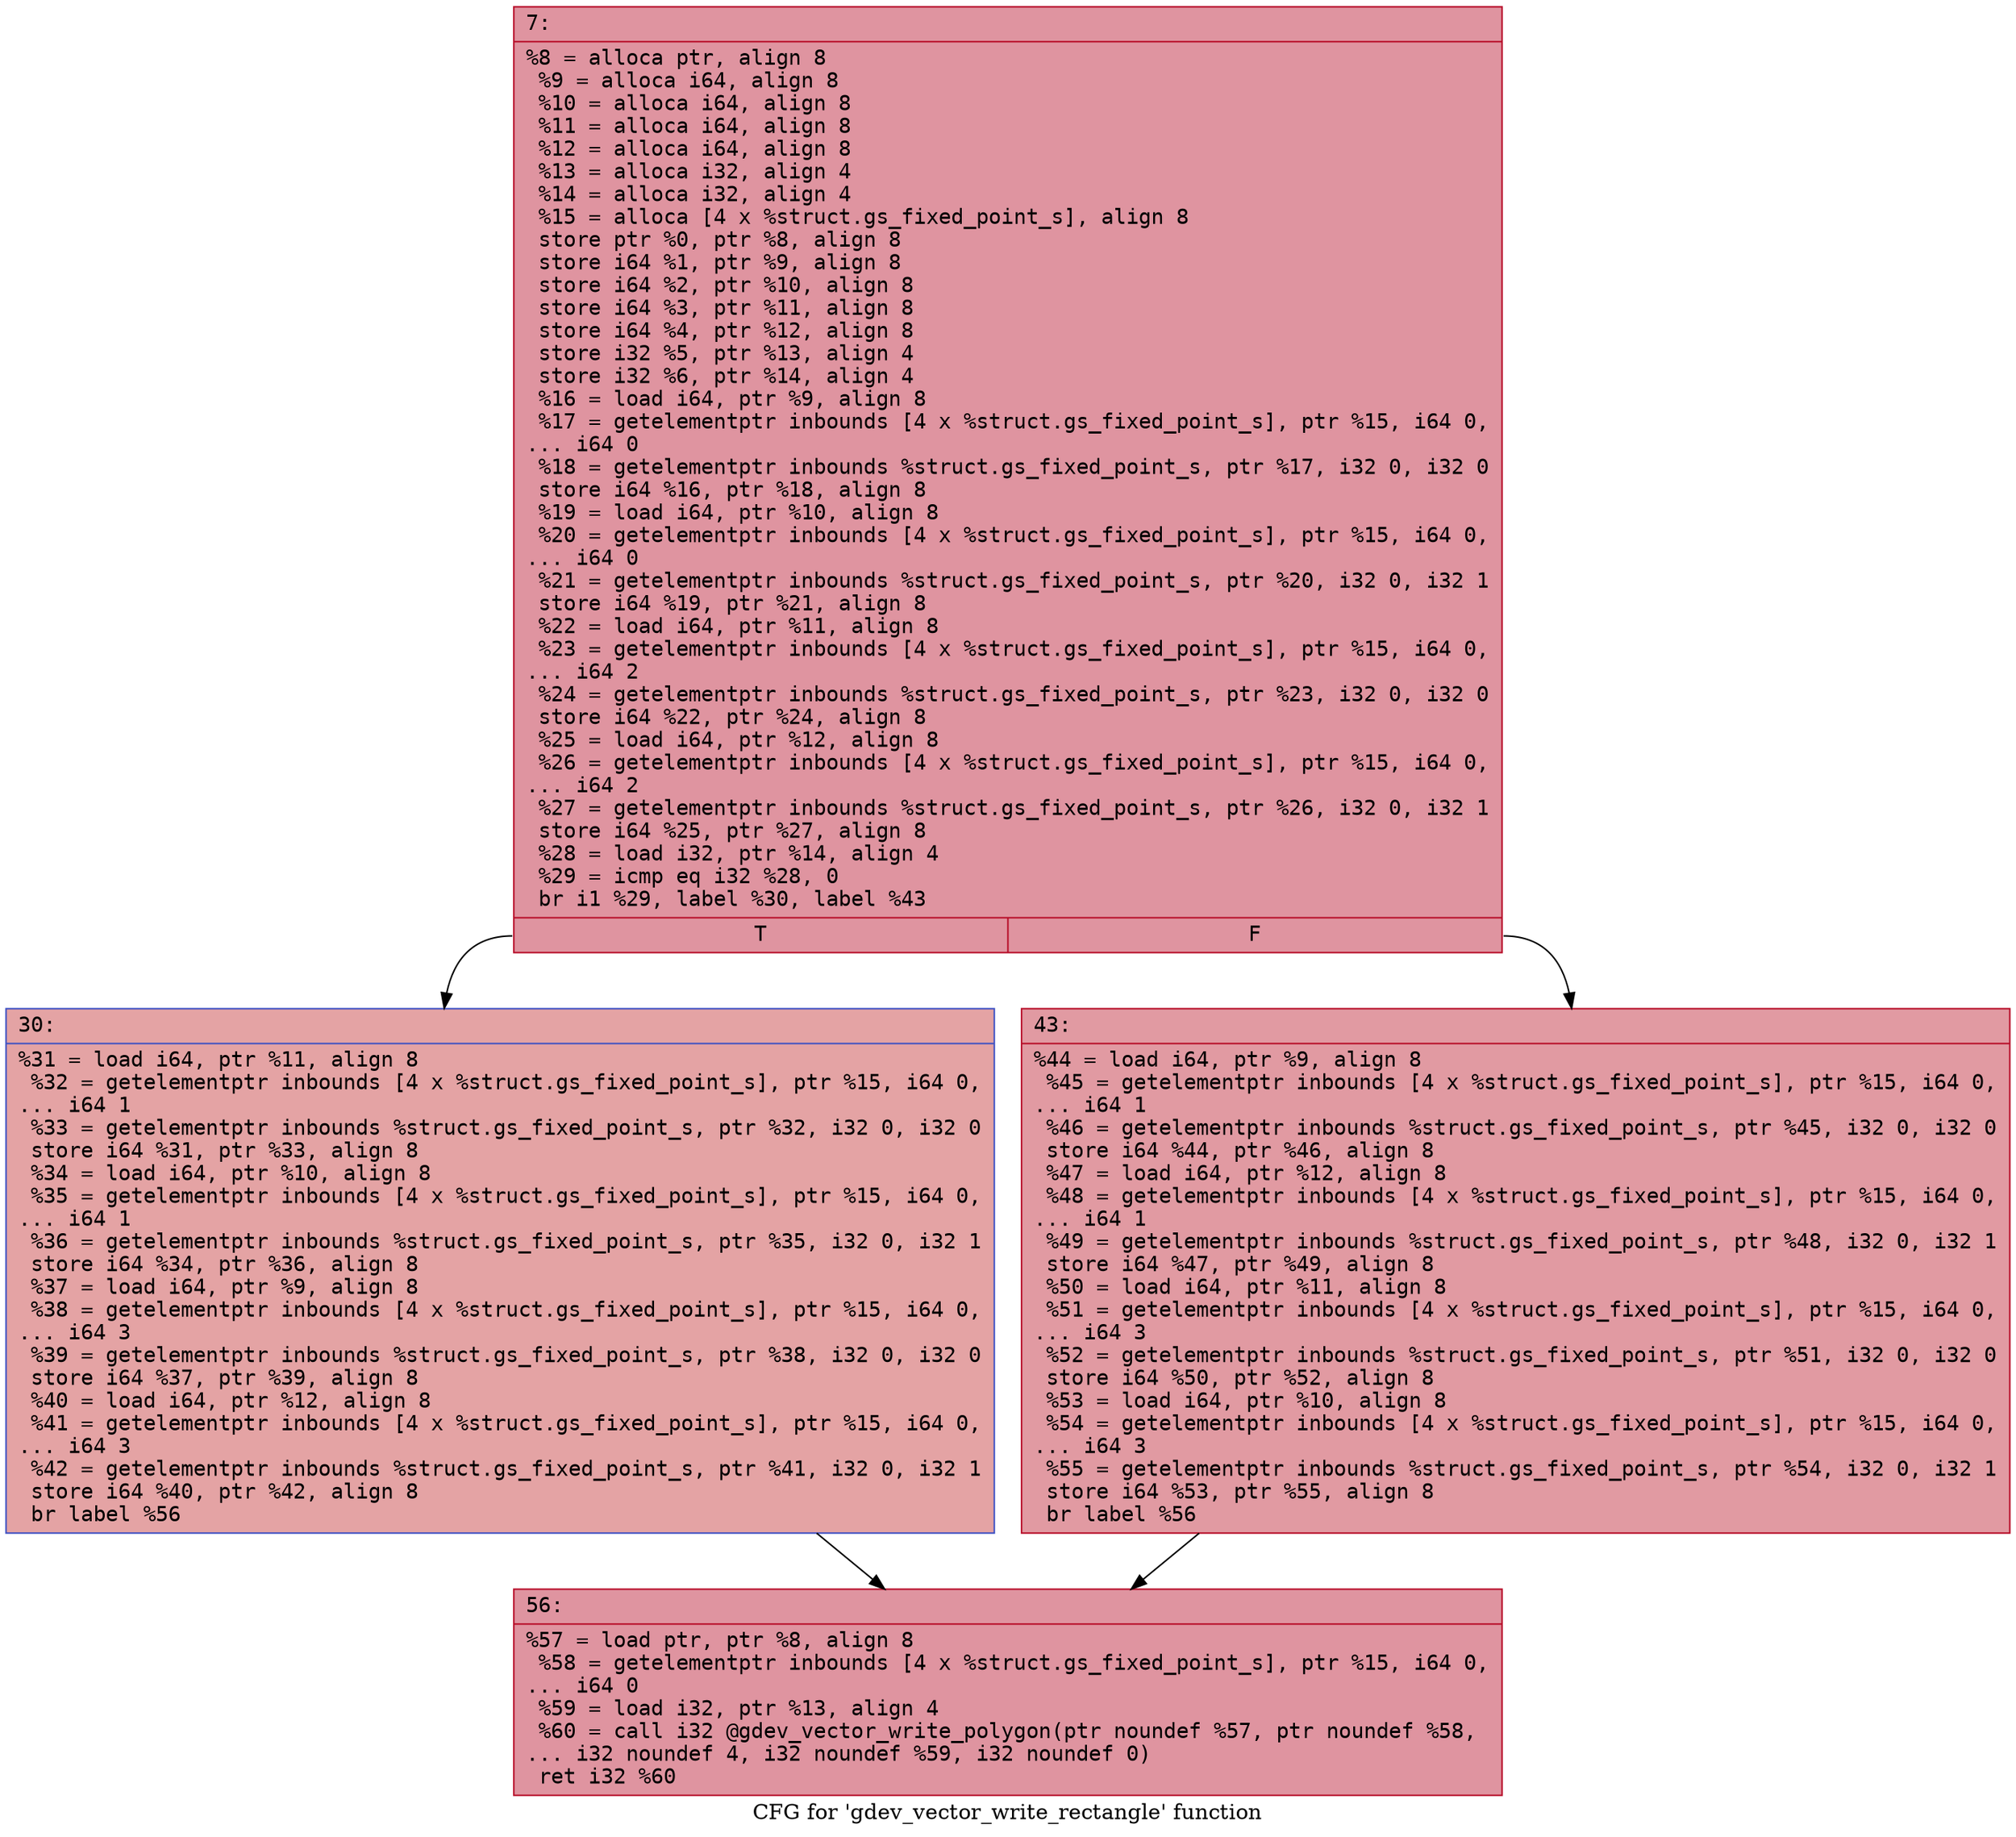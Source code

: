 digraph "CFG for 'gdev_vector_write_rectangle' function" {
	label="CFG for 'gdev_vector_write_rectangle' function";

	Node0x6000009d2f80 [shape=record,color="#b70d28ff", style=filled, fillcolor="#b70d2870" fontname="Courier",label="{7:\l|  %8 = alloca ptr, align 8\l  %9 = alloca i64, align 8\l  %10 = alloca i64, align 8\l  %11 = alloca i64, align 8\l  %12 = alloca i64, align 8\l  %13 = alloca i32, align 4\l  %14 = alloca i32, align 4\l  %15 = alloca [4 x %struct.gs_fixed_point_s], align 8\l  store ptr %0, ptr %8, align 8\l  store i64 %1, ptr %9, align 8\l  store i64 %2, ptr %10, align 8\l  store i64 %3, ptr %11, align 8\l  store i64 %4, ptr %12, align 8\l  store i32 %5, ptr %13, align 4\l  store i32 %6, ptr %14, align 4\l  %16 = load i64, ptr %9, align 8\l  %17 = getelementptr inbounds [4 x %struct.gs_fixed_point_s], ptr %15, i64 0,\l... i64 0\l  %18 = getelementptr inbounds %struct.gs_fixed_point_s, ptr %17, i32 0, i32 0\l  store i64 %16, ptr %18, align 8\l  %19 = load i64, ptr %10, align 8\l  %20 = getelementptr inbounds [4 x %struct.gs_fixed_point_s], ptr %15, i64 0,\l... i64 0\l  %21 = getelementptr inbounds %struct.gs_fixed_point_s, ptr %20, i32 0, i32 1\l  store i64 %19, ptr %21, align 8\l  %22 = load i64, ptr %11, align 8\l  %23 = getelementptr inbounds [4 x %struct.gs_fixed_point_s], ptr %15, i64 0,\l... i64 2\l  %24 = getelementptr inbounds %struct.gs_fixed_point_s, ptr %23, i32 0, i32 0\l  store i64 %22, ptr %24, align 8\l  %25 = load i64, ptr %12, align 8\l  %26 = getelementptr inbounds [4 x %struct.gs_fixed_point_s], ptr %15, i64 0,\l... i64 2\l  %27 = getelementptr inbounds %struct.gs_fixed_point_s, ptr %26, i32 0, i32 1\l  store i64 %25, ptr %27, align 8\l  %28 = load i32, ptr %14, align 4\l  %29 = icmp eq i32 %28, 0\l  br i1 %29, label %30, label %43\l|{<s0>T|<s1>F}}"];
	Node0x6000009d2f80:s0 -> Node0x6000009d2fd0[tooltip="7 -> 30\nProbability 37.50%" ];
	Node0x6000009d2f80:s1 -> Node0x6000009d3020[tooltip="7 -> 43\nProbability 62.50%" ];
	Node0x6000009d2fd0 [shape=record,color="#3d50c3ff", style=filled, fillcolor="#c32e3170" fontname="Courier",label="{30:\l|  %31 = load i64, ptr %11, align 8\l  %32 = getelementptr inbounds [4 x %struct.gs_fixed_point_s], ptr %15, i64 0,\l... i64 1\l  %33 = getelementptr inbounds %struct.gs_fixed_point_s, ptr %32, i32 0, i32 0\l  store i64 %31, ptr %33, align 8\l  %34 = load i64, ptr %10, align 8\l  %35 = getelementptr inbounds [4 x %struct.gs_fixed_point_s], ptr %15, i64 0,\l... i64 1\l  %36 = getelementptr inbounds %struct.gs_fixed_point_s, ptr %35, i32 0, i32 1\l  store i64 %34, ptr %36, align 8\l  %37 = load i64, ptr %9, align 8\l  %38 = getelementptr inbounds [4 x %struct.gs_fixed_point_s], ptr %15, i64 0,\l... i64 3\l  %39 = getelementptr inbounds %struct.gs_fixed_point_s, ptr %38, i32 0, i32 0\l  store i64 %37, ptr %39, align 8\l  %40 = load i64, ptr %12, align 8\l  %41 = getelementptr inbounds [4 x %struct.gs_fixed_point_s], ptr %15, i64 0,\l... i64 3\l  %42 = getelementptr inbounds %struct.gs_fixed_point_s, ptr %41, i32 0, i32 1\l  store i64 %40, ptr %42, align 8\l  br label %56\l}"];
	Node0x6000009d2fd0 -> Node0x6000009d3070[tooltip="30 -> 56\nProbability 100.00%" ];
	Node0x6000009d3020 [shape=record,color="#b70d28ff", style=filled, fillcolor="#bb1b2c70" fontname="Courier",label="{43:\l|  %44 = load i64, ptr %9, align 8\l  %45 = getelementptr inbounds [4 x %struct.gs_fixed_point_s], ptr %15, i64 0,\l... i64 1\l  %46 = getelementptr inbounds %struct.gs_fixed_point_s, ptr %45, i32 0, i32 0\l  store i64 %44, ptr %46, align 8\l  %47 = load i64, ptr %12, align 8\l  %48 = getelementptr inbounds [4 x %struct.gs_fixed_point_s], ptr %15, i64 0,\l... i64 1\l  %49 = getelementptr inbounds %struct.gs_fixed_point_s, ptr %48, i32 0, i32 1\l  store i64 %47, ptr %49, align 8\l  %50 = load i64, ptr %11, align 8\l  %51 = getelementptr inbounds [4 x %struct.gs_fixed_point_s], ptr %15, i64 0,\l... i64 3\l  %52 = getelementptr inbounds %struct.gs_fixed_point_s, ptr %51, i32 0, i32 0\l  store i64 %50, ptr %52, align 8\l  %53 = load i64, ptr %10, align 8\l  %54 = getelementptr inbounds [4 x %struct.gs_fixed_point_s], ptr %15, i64 0,\l... i64 3\l  %55 = getelementptr inbounds %struct.gs_fixed_point_s, ptr %54, i32 0, i32 1\l  store i64 %53, ptr %55, align 8\l  br label %56\l}"];
	Node0x6000009d3020 -> Node0x6000009d3070[tooltip="43 -> 56\nProbability 100.00%" ];
	Node0x6000009d3070 [shape=record,color="#b70d28ff", style=filled, fillcolor="#b70d2870" fontname="Courier",label="{56:\l|  %57 = load ptr, ptr %8, align 8\l  %58 = getelementptr inbounds [4 x %struct.gs_fixed_point_s], ptr %15, i64 0,\l... i64 0\l  %59 = load i32, ptr %13, align 4\l  %60 = call i32 @gdev_vector_write_polygon(ptr noundef %57, ptr noundef %58,\l... i32 noundef 4, i32 noundef %59, i32 noundef 0)\l  ret i32 %60\l}"];
}
